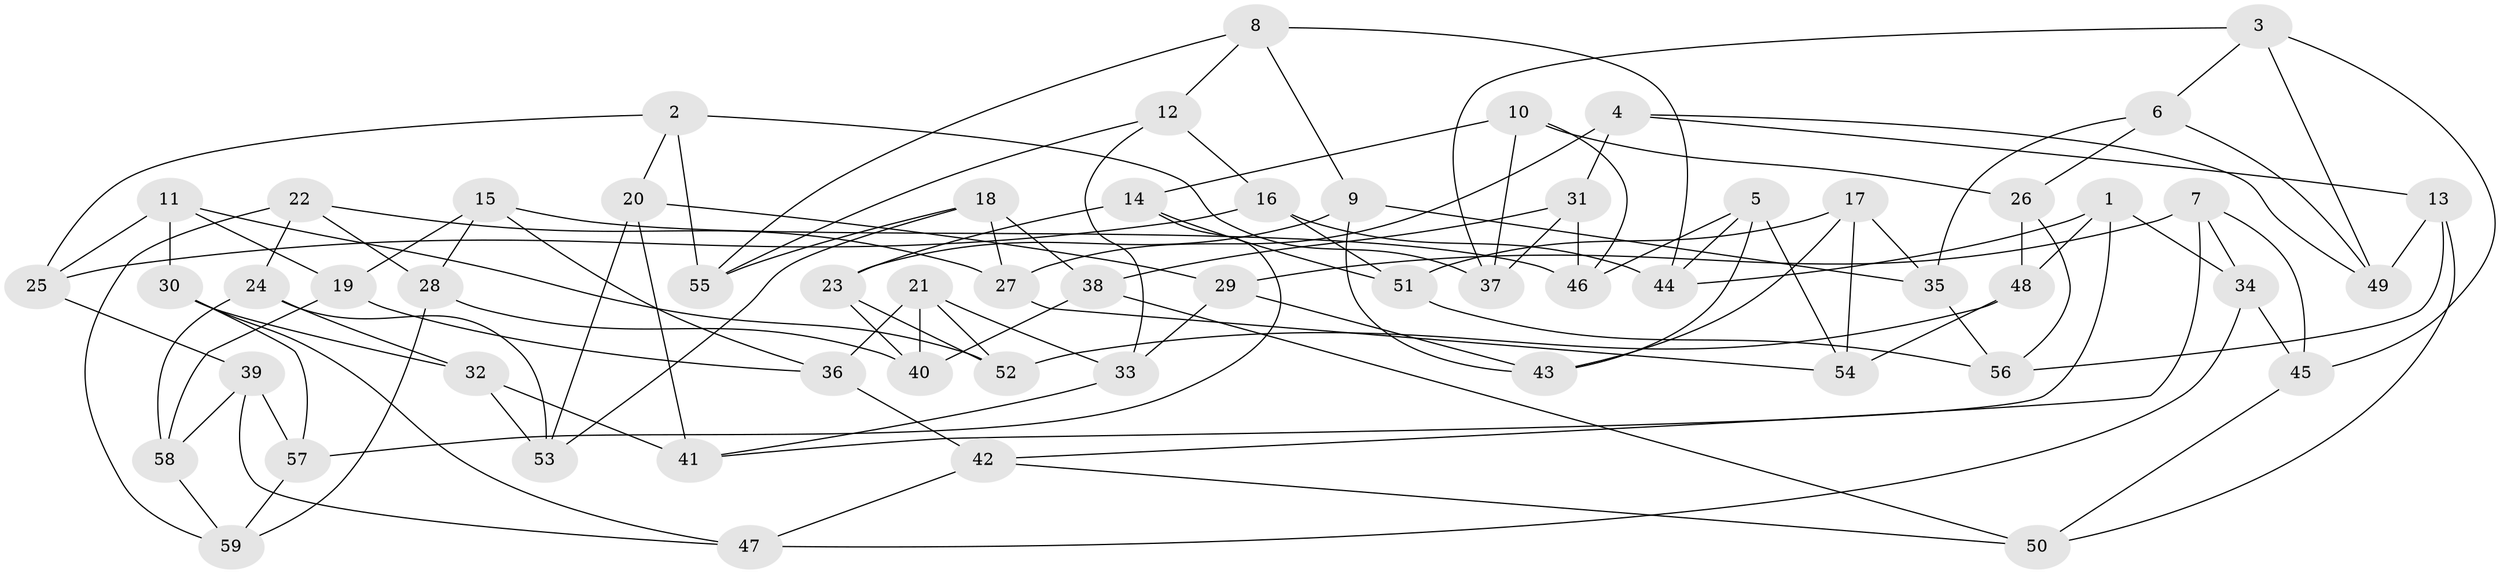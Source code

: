 // coarse degree distribution, {4: 0.5609756097560976, 6: 0.3902439024390244, 5: 0.04878048780487805}
// Generated by graph-tools (version 1.1) at 2025/24/03/03/25 07:24:25]
// undirected, 59 vertices, 118 edges
graph export_dot {
graph [start="1"]
  node [color=gray90,style=filled];
  1;
  2;
  3;
  4;
  5;
  6;
  7;
  8;
  9;
  10;
  11;
  12;
  13;
  14;
  15;
  16;
  17;
  18;
  19;
  20;
  21;
  22;
  23;
  24;
  25;
  26;
  27;
  28;
  29;
  30;
  31;
  32;
  33;
  34;
  35;
  36;
  37;
  38;
  39;
  40;
  41;
  42;
  43;
  44;
  45;
  46;
  47;
  48;
  49;
  50;
  51;
  52;
  53;
  54;
  55;
  56;
  57;
  58;
  59;
  1 -- 34;
  1 -- 44;
  1 -- 41;
  1 -- 48;
  2 -- 37;
  2 -- 55;
  2 -- 25;
  2 -- 20;
  3 -- 49;
  3 -- 6;
  3 -- 37;
  3 -- 45;
  4 -- 49;
  4 -- 13;
  4 -- 27;
  4 -- 31;
  5 -- 46;
  5 -- 54;
  5 -- 43;
  5 -- 44;
  6 -- 26;
  6 -- 49;
  6 -- 35;
  7 -- 34;
  7 -- 45;
  7 -- 42;
  7 -- 29;
  8 -- 12;
  8 -- 9;
  8 -- 44;
  8 -- 55;
  9 -- 23;
  9 -- 35;
  9 -- 43;
  10 -- 26;
  10 -- 14;
  10 -- 46;
  10 -- 37;
  11 -- 52;
  11 -- 19;
  11 -- 30;
  11 -- 25;
  12 -- 55;
  12 -- 16;
  12 -- 33;
  13 -- 49;
  13 -- 50;
  13 -- 56;
  14 -- 57;
  14 -- 23;
  14 -- 51;
  15 -- 28;
  15 -- 46;
  15 -- 36;
  15 -- 19;
  16 -- 44;
  16 -- 25;
  16 -- 51;
  17 -- 51;
  17 -- 54;
  17 -- 43;
  17 -- 35;
  18 -- 53;
  18 -- 27;
  18 -- 55;
  18 -- 38;
  19 -- 58;
  19 -- 36;
  20 -- 41;
  20 -- 53;
  20 -- 29;
  21 -- 33;
  21 -- 36;
  21 -- 40;
  21 -- 52;
  22 -- 24;
  22 -- 27;
  22 -- 59;
  22 -- 28;
  23 -- 52;
  23 -- 40;
  24 -- 53;
  24 -- 32;
  24 -- 58;
  25 -- 39;
  26 -- 56;
  26 -- 48;
  27 -- 54;
  28 -- 40;
  28 -- 59;
  29 -- 43;
  29 -- 33;
  30 -- 32;
  30 -- 57;
  30 -- 47;
  31 -- 46;
  31 -- 37;
  31 -- 38;
  32 -- 41;
  32 -- 53;
  33 -- 41;
  34 -- 47;
  34 -- 45;
  35 -- 56;
  36 -- 42;
  38 -- 40;
  38 -- 50;
  39 -- 58;
  39 -- 57;
  39 -- 47;
  42 -- 47;
  42 -- 50;
  45 -- 50;
  48 -- 54;
  48 -- 52;
  51 -- 56;
  57 -- 59;
  58 -- 59;
}

